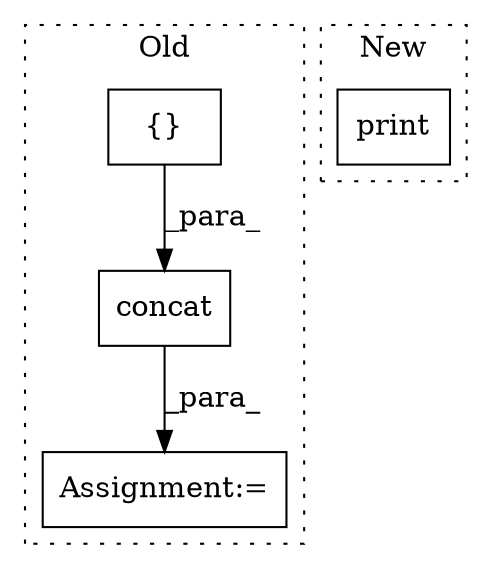 digraph G {
subgraph cluster0 {
1 [label="concat" a="32" s="14520,14594" l="7,1" shape="box"];
3 [label="{}" a="4" s="14536,14591" l="1,1" shape="box"];
4 [label="Assignment:=" a="7" s="14512" l="1" shape="box"];
label = "Old";
style="dotted";
}
subgraph cluster1 {
2 [label="print" a="32" s="15586,15668" l="6,1" shape="box"];
label = "New";
style="dotted";
}
1 -> 4 [label="_para_"];
3 -> 1 [label="_para_"];
}